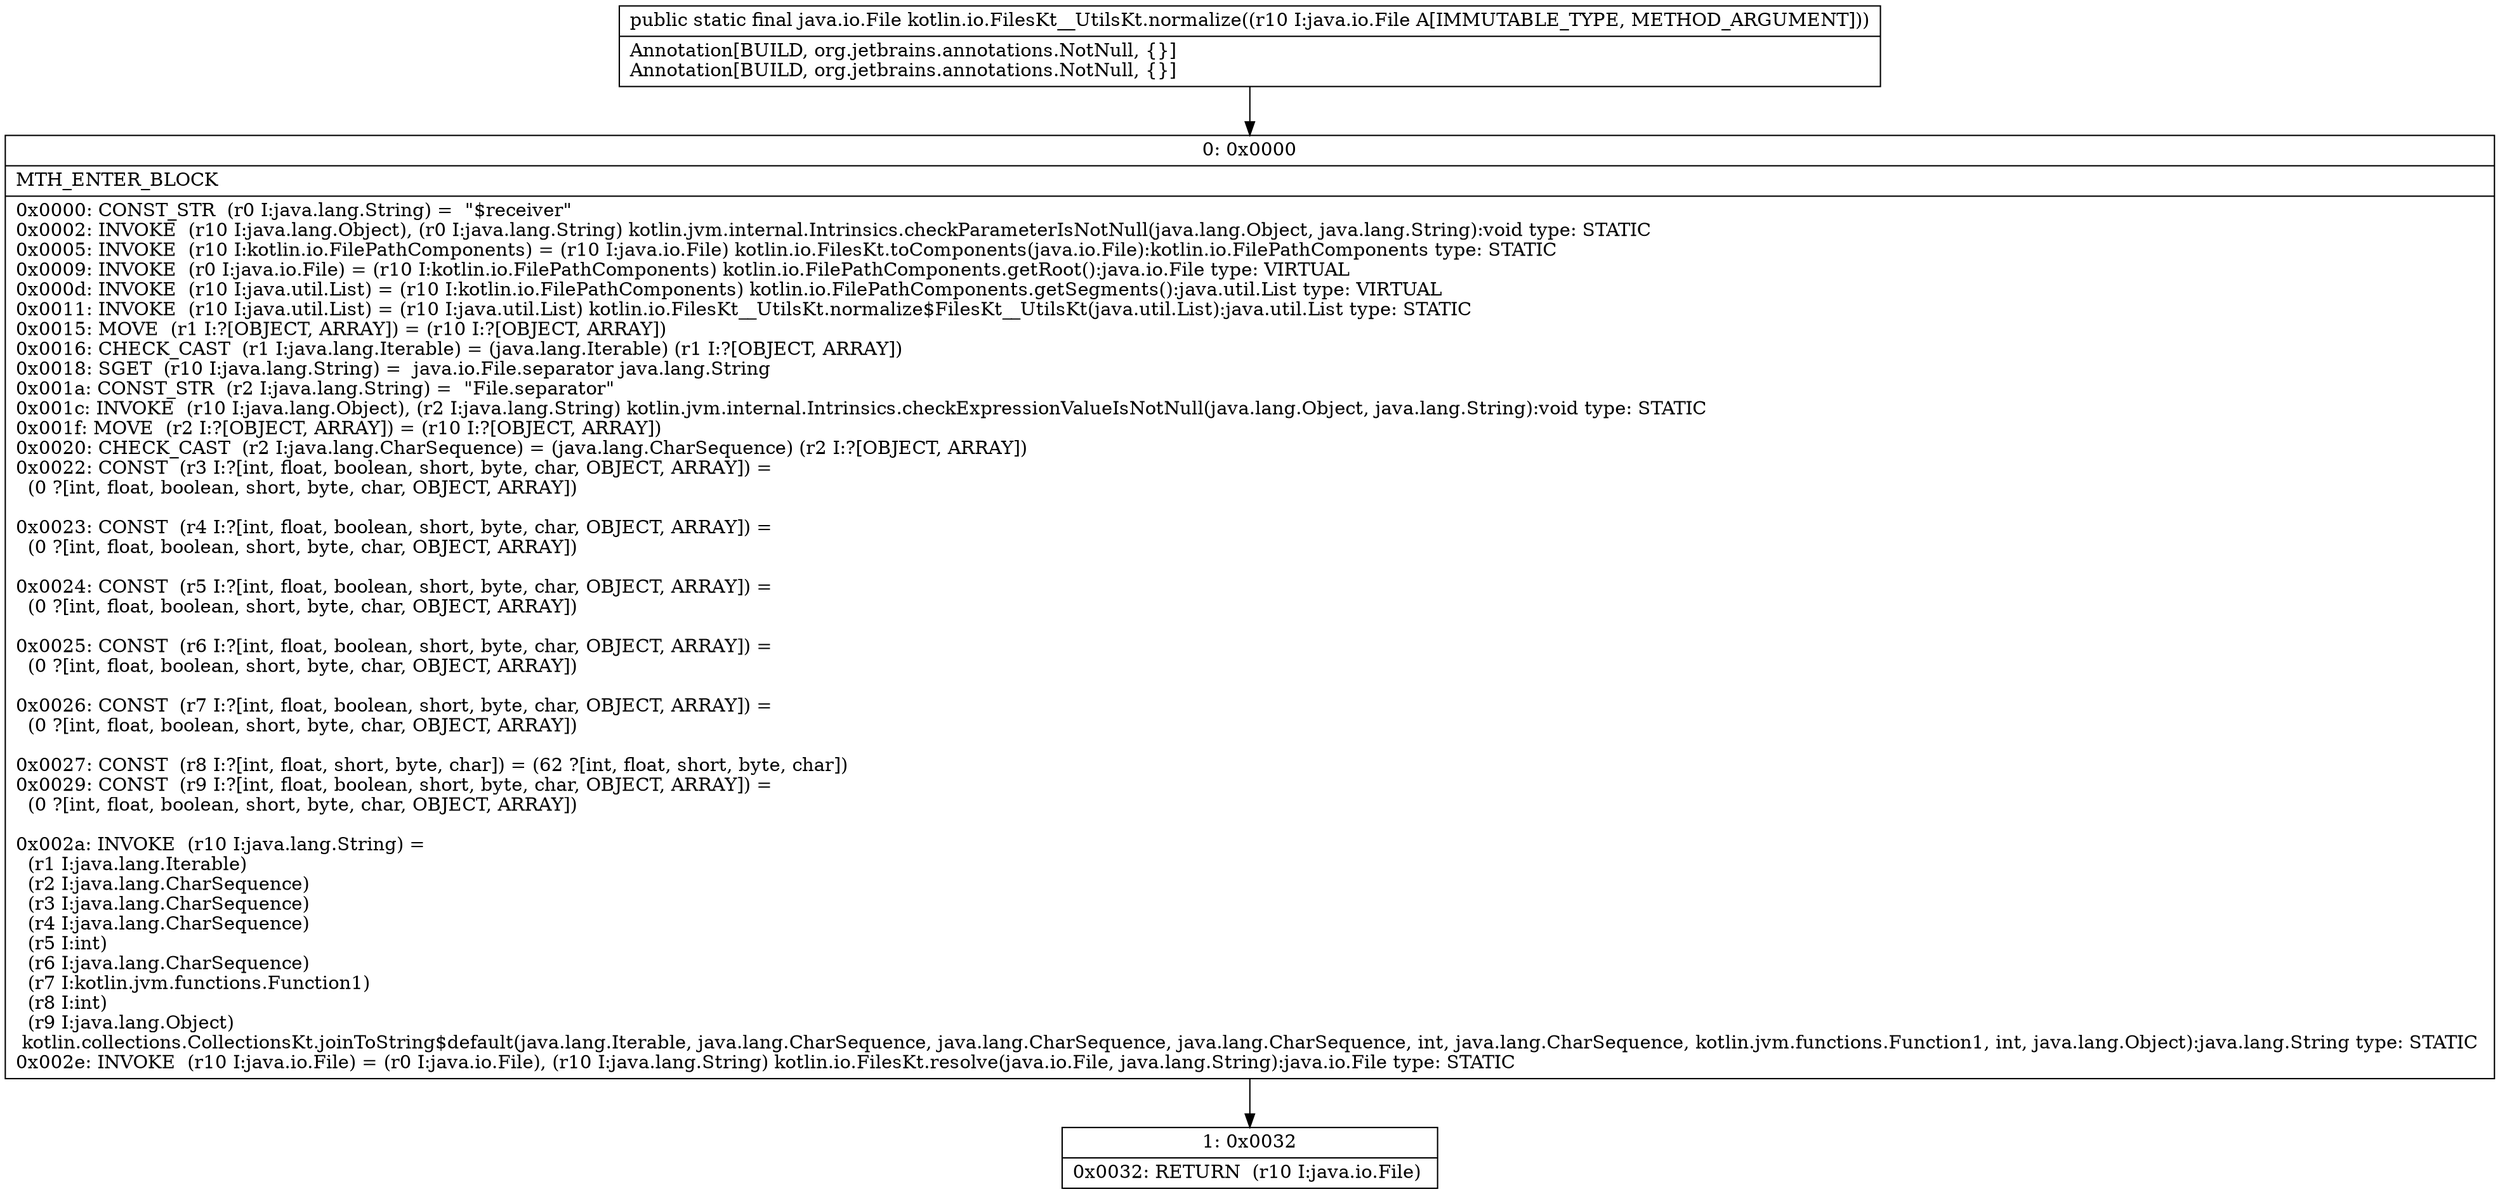 digraph "CFG forkotlin.io.FilesKt__UtilsKt.normalize(Ljava\/io\/File;)Ljava\/io\/File;" {
Node_0 [shape=record,label="{0\:\ 0x0000|MTH_ENTER_BLOCK\l|0x0000: CONST_STR  (r0 I:java.lang.String) =  \"$receiver\" \l0x0002: INVOKE  (r10 I:java.lang.Object), (r0 I:java.lang.String) kotlin.jvm.internal.Intrinsics.checkParameterIsNotNull(java.lang.Object, java.lang.String):void type: STATIC \l0x0005: INVOKE  (r10 I:kotlin.io.FilePathComponents) = (r10 I:java.io.File) kotlin.io.FilesKt.toComponents(java.io.File):kotlin.io.FilePathComponents type: STATIC \l0x0009: INVOKE  (r0 I:java.io.File) = (r10 I:kotlin.io.FilePathComponents) kotlin.io.FilePathComponents.getRoot():java.io.File type: VIRTUAL \l0x000d: INVOKE  (r10 I:java.util.List) = (r10 I:kotlin.io.FilePathComponents) kotlin.io.FilePathComponents.getSegments():java.util.List type: VIRTUAL \l0x0011: INVOKE  (r10 I:java.util.List) = (r10 I:java.util.List) kotlin.io.FilesKt__UtilsKt.normalize$FilesKt__UtilsKt(java.util.List):java.util.List type: STATIC \l0x0015: MOVE  (r1 I:?[OBJECT, ARRAY]) = (r10 I:?[OBJECT, ARRAY]) \l0x0016: CHECK_CAST  (r1 I:java.lang.Iterable) = (java.lang.Iterable) (r1 I:?[OBJECT, ARRAY]) \l0x0018: SGET  (r10 I:java.lang.String) =  java.io.File.separator java.lang.String \l0x001a: CONST_STR  (r2 I:java.lang.String) =  \"File.separator\" \l0x001c: INVOKE  (r10 I:java.lang.Object), (r2 I:java.lang.String) kotlin.jvm.internal.Intrinsics.checkExpressionValueIsNotNull(java.lang.Object, java.lang.String):void type: STATIC \l0x001f: MOVE  (r2 I:?[OBJECT, ARRAY]) = (r10 I:?[OBJECT, ARRAY]) \l0x0020: CHECK_CAST  (r2 I:java.lang.CharSequence) = (java.lang.CharSequence) (r2 I:?[OBJECT, ARRAY]) \l0x0022: CONST  (r3 I:?[int, float, boolean, short, byte, char, OBJECT, ARRAY]) = \l  (0 ?[int, float, boolean, short, byte, char, OBJECT, ARRAY])\l \l0x0023: CONST  (r4 I:?[int, float, boolean, short, byte, char, OBJECT, ARRAY]) = \l  (0 ?[int, float, boolean, short, byte, char, OBJECT, ARRAY])\l \l0x0024: CONST  (r5 I:?[int, float, boolean, short, byte, char, OBJECT, ARRAY]) = \l  (0 ?[int, float, boolean, short, byte, char, OBJECT, ARRAY])\l \l0x0025: CONST  (r6 I:?[int, float, boolean, short, byte, char, OBJECT, ARRAY]) = \l  (0 ?[int, float, boolean, short, byte, char, OBJECT, ARRAY])\l \l0x0026: CONST  (r7 I:?[int, float, boolean, short, byte, char, OBJECT, ARRAY]) = \l  (0 ?[int, float, boolean, short, byte, char, OBJECT, ARRAY])\l \l0x0027: CONST  (r8 I:?[int, float, short, byte, char]) = (62 ?[int, float, short, byte, char]) \l0x0029: CONST  (r9 I:?[int, float, boolean, short, byte, char, OBJECT, ARRAY]) = \l  (0 ?[int, float, boolean, short, byte, char, OBJECT, ARRAY])\l \l0x002a: INVOKE  (r10 I:java.lang.String) = \l  (r1 I:java.lang.Iterable)\l  (r2 I:java.lang.CharSequence)\l  (r3 I:java.lang.CharSequence)\l  (r4 I:java.lang.CharSequence)\l  (r5 I:int)\l  (r6 I:java.lang.CharSequence)\l  (r7 I:kotlin.jvm.functions.Function1)\l  (r8 I:int)\l  (r9 I:java.lang.Object)\l kotlin.collections.CollectionsKt.joinToString$default(java.lang.Iterable, java.lang.CharSequence, java.lang.CharSequence, java.lang.CharSequence, int, java.lang.CharSequence, kotlin.jvm.functions.Function1, int, java.lang.Object):java.lang.String type: STATIC \l0x002e: INVOKE  (r10 I:java.io.File) = (r0 I:java.io.File), (r10 I:java.lang.String) kotlin.io.FilesKt.resolve(java.io.File, java.lang.String):java.io.File type: STATIC \l}"];
Node_1 [shape=record,label="{1\:\ 0x0032|0x0032: RETURN  (r10 I:java.io.File) \l}"];
MethodNode[shape=record,label="{public static final java.io.File kotlin.io.FilesKt__UtilsKt.normalize((r10 I:java.io.File A[IMMUTABLE_TYPE, METHOD_ARGUMENT]))  | Annotation[BUILD, org.jetbrains.annotations.NotNull, \{\}]\lAnnotation[BUILD, org.jetbrains.annotations.NotNull, \{\}]\l}"];
MethodNode -> Node_0;
Node_0 -> Node_1;
}

